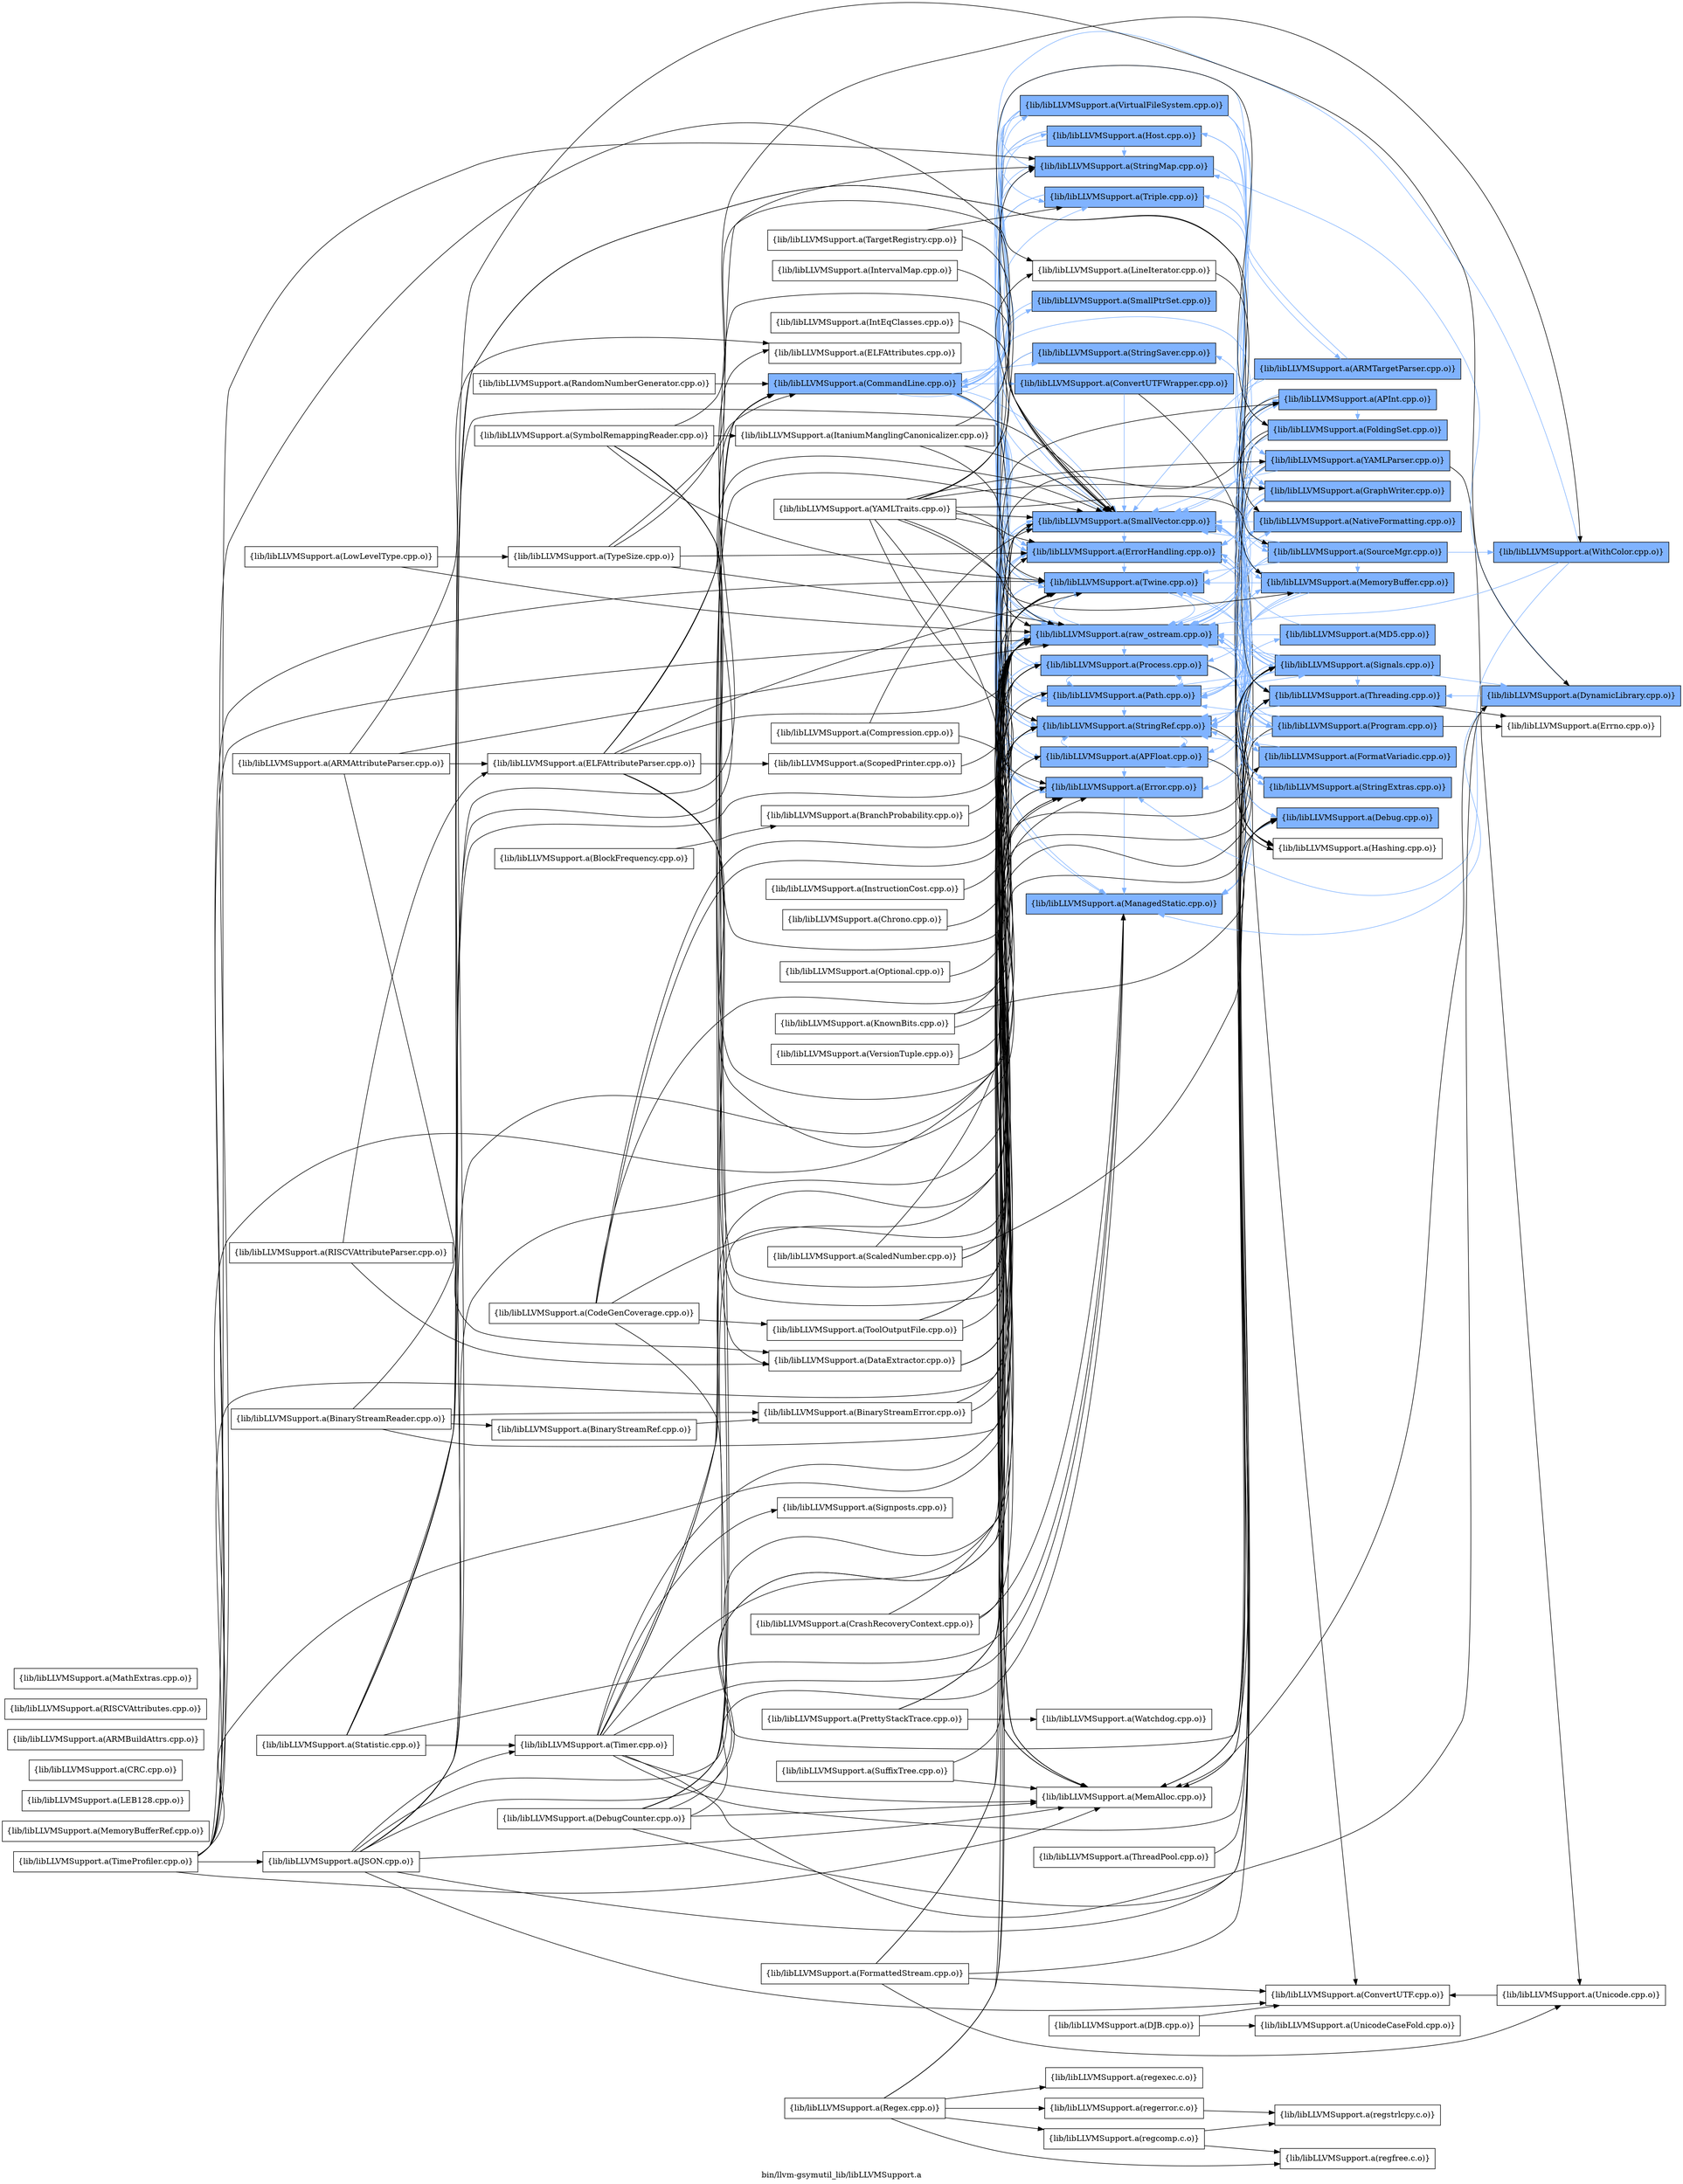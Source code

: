 digraph "bin/llvm-gsymutil_lib/libLLVMSupport.a" {
	label="bin/llvm-gsymutil_lib/libLLVMSupport.a";
	rankdir=LR;
	{ rank=same; Node0x55dd54994358;  }
	{ rank=same; Node0x55dd54995708; Node0x55dd549955c8; Node0x55dd5498d8c8; Node0x55dd54989368; Node0x55dd54994d58; Node0x55dd54995488; Node0x55dd54995bb8; Node0x55dd54996838; Node0x55dd549954d8; Node0x55dd54995078; Node0x55dd549931d8; Node0x55dd5498ab78; Node0x55dd549866b8; Node0x55dd54987c48; Node0x55dd54985e98; Node0x55dd54986a28; Node0x55dd54988648; Node0x55dd54988c38;  }
	{ rank=same; Node0x55dd549969c8; Node0x55dd54994e98; Node0x55dd5498b398; Node0x55dd5498b6b8; Node0x55dd54984408; Node0x55dd54985b28; Node0x55dd5498a218; Node0x55dd54987838; Node0x55dd5498a718; Node0x55dd54994768; Node0x55dd54996108; Node0x55dd54984f98; Node0x55dd54989a98; Node0x55dd54993778; Node0x55dd54984c78; Node0x55dd54992fa8; Node0x55dd54994628;  }
	{ rank=same; Node0x55dd54994358;  }
	{ rank=same; Node0x55dd54995708; Node0x55dd549955c8; Node0x55dd5498d8c8; Node0x55dd54989368; Node0x55dd54994d58; Node0x55dd54995488; Node0x55dd54995bb8; Node0x55dd54996838; Node0x55dd549954d8; Node0x55dd54995078; Node0x55dd549931d8; Node0x55dd5498ab78; Node0x55dd549866b8; Node0x55dd54987c48; Node0x55dd54985e98; Node0x55dd54986a28; Node0x55dd54988648; Node0x55dd54988c38;  }
	{ rank=same; Node0x55dd549969c8; Node0x55dd54994e98; Node0x55dd5498b398; Node0x55dd5498b6b8; Node0x55dd54984408; Node0x55dd54985b28; Node0x55dd5498a218; Node0x55dd54987838; Node0x55dd5498a718; Node0x55dd54994768; Node0x55dd54996108; Node0x55dd54984f98; Node0x55dd54989a98; Node0x55dd54993778; Node0x55dd54984c78; Node0x55dd54992fa8; Node0x55dd54994628;  }

	Node0x55dd54994358 [shape=record,shape=box,group=1,style=filled,fillcolor="0.600000 0.5 1",label="{lib/libLLVMSupport.a(CommandLine.cpp.o)}"];
	Node0x55dd54994358 -> Node0x55dd54995708[color="0.600000 0.5 1"];
	Node0x55dd54994358 -> Node0x55dd549955c8[color="0.600000 0.5 1"];
	Node0x55dd54994358 -> Node0x55dd5498d8c8[color="0.600000 0.5 1"];
	Node0x55dd54994358 -> Node0x55dd54989368[color="0.600000 0.5 1"];
	Node0x55dd54994358 -> Node0x55dd54994d58[color="0.600000 0.5 1"];
	Node0x55dd54994358 -> Node0x55dd54995488;
	Node0x55dd54994358 -> Node0x55dd54995bb8[color="0.600000 0.5 1"];
	Node0x55dd54994358 -> Node0x55dd54996838[color="0.600000 0.5 1"];
	Node0x55dd54994358 -> Node0x55dd549954d8[color="0.600000 0.5 1"];
	Node0x55dd54994358 -> Node0x55dd54995078[color="0.600000 0.5 1"];
	Node0x55dd54994358 -> Node0x55dd549931d8[color="0.600000 0.5 1"];
	Node0x55dd54994358 -> Node0x55dd5498ab78[color="0.600000 0.5 1"];
	Node0x55dd54994358 -> Node0x55dd549866b8[color="0.600000 0.5 1"];
	Node0x55dd54994358 -> Node0x55dd54987c48[color="0.600000 0.5 1"];
	Node0x55dd54994358 -> Node0x55dd54985e98[color="0.600000 0.5 1"];
	Node0x55dd54994358 -> Node0x55dd54986a28[color="0.600000 0.5 1"];
	Node0x55dd54994358 -> Node0x55dd54988648[color="0.600000 0.5 1"];
	Node0x55dd54994358 -> Node0x55dd54988c38[color="0.600000 0.5 1"];
	Node0x55dd5498d8c8 [shape=record,shape=box,group=1,style=filled,fillcolor="0.600000 0.5 1",label="{lib/libLLVMSupport.a(Error.cpp.o)}"];
	Node0x55dd5498d8c8 -> Node0x55dd54989368[color="0.600000 0.5 1"];
	Node0x55dd5498d8c8 -> Node0x55dd54994d58[color="0.600000 0.5 1"];
	Node0x55dd5498d8c8 -> Node0x55dd54996838[color="0.600000 0.5 1"];
	Node0x55dd5498d8c8 -> Node0x55dd549866b8[color="0.600000 0.5 1"];
	Node0x55dd5498d8c8 -> Node0x55dd54985e98[color="0.600000 0.5 1"];
	Node0x55dd54994d58 [shape=record,shape=box,group=1,style=filled,fillcolor="0.600000 0.5 1",label="{lib/libLLVMSupport.a(ManagedStatic.cpp.o)}"];
	Node0x55dd54994d58 -> Node0x55dd54985b28[color="0.600000 0.5 1"];
	Node0x55dd54995488 [shape=record,shape=box,group=0,label="{lib/libLLVMSupport.a(MemAlloc.cpp.o)}"];
	Node0x55dd54994768 [shape=record,shape=box,group=1,style=filled,fillcolor="0.600000 0.5 1",label="{lib/libLLVMSupport.a(MemoryBuffer.cpp.o)}"];
	Node0x55dd54994768 -> Node0x55dd5498d8c8[color="0.600000 0.5 1"];
	Node0x55dd54994768 -> Node0x55dd54996838[color="0.600000 0.5 1"];
	Node0x55dd54994768 -> Node0x55dd549866b8[color="0.600000 0.5 1"];
	Node0x55dd54994768 -> Node0x55dd54988648[color="0.600000 0.5 1"];
	Node0x55dd54994768 -> Node0x55dd54988c38[color="0.600000 0.5 1"];
	Node0x55dd54994768 -> Node0x55dd54984c78[color="0.600000 0.5 1"];
	Node0x55dd54993b88 [shape=record,shape=box,group=0,label="{lib/libLLVMSupport.a(MemoryBufferRef.cpp.o)}"];
	Node0x55dd54991ab8 [shape=record,shape=box,group=0,label="{lib/libLLVMSupport.a(PrettyStackTrace.cpp.o)}"];
	Node0x55dd54991ab8 -> Node0x55dd54996838;
	Node0x55dd54991ab8 -> Node0x55dd54985e98;
	Node0x55dd54991ab8 -> Node0x55dd54984408;
	Node0x55dd54991ab8 -> Node0x55dd5498c928;
	Node0x55dd54995bb8 [shape=record,shape=box,group=1,style=filled,fillcolor="0.600000 0.5 1",label="{lib/libLLVMSupport.a(SmallPtrSet.cpp.o)}"];
	Node0x55dd54995bb8 -> Node0x55dd54989368[color="0.600000 0.5 1"];
	Node0x55dd54996838 [shape=record,shape=box,group=1,style=filled,fillcolor="0.600000 0.5 1",label="{lib/libLLVMSupport.a(SmallVector.cpp.o)}"];
	Node0x55dd54996838 -> Node0x55dd54989368[color="0.600000 0.5 1"];
	Node0x55dd549931d8 [shape=record,shape=box,group=1,style=filled,fillcolor="0.600000 0.5 1",label="{lib/libLLVMSupport.a(StringRef.cpp.o)}"];
	Node0x55dd549931d8 -> Node0x55dd549955c8[color="0.600000 0.5 1"];
	Node0x55dd549931d8 -> Node0x55dd54994e98[color="0.600000 0.5 1"];
	Node0x55dd549931d8 -> Node0x55dd5498d8c8[color="0.600000 0.5 1"];
	Node0x55dd549931d8 -> Node0x55dd5498b398;
	Node0x55dd549931d8 -> Node0x55dd54996838[color="0.600000 0.5 1"];
	Node0x55dd5498ab78 [shape=record,shape=box,group=1,style=filled,fillcolor="0.600000 0.5 1",label="{lib/libLLVMSupport.a(Triple.cpp.o)}"];
	Node0x55dd5498ab78 -> Node0x55dd54996838[color="0.600000 0.5 1"];
	Node0x55dd5498ab78 -> Node0x55dd549931d8[color="0.600000 0.5 1"];
	Node0x55dd5498ab78 -> Node0x55dd54987838[color="0.600000 0.5 1"];
	Node0x55dd5498ab78 -> Node0x55dd549866b8[color="0.600000 0.5 1"];
	Node0x55dd549866b8 [shape=record,shape=box,group=1,style=filled,fillcolor="0.600000 0.5 1",label="{lib/libLLVMSupport.a(Twine.cpp.o)}"];
	Node0x55dd549866b8 -> Node0x55dd54996838[color="0.600000 0.5 1"];
	Node0x55dd549866b8 -> Node0x55dd54985e98[color="0.600000 0.5 1"];
	Node0x55dd54984ae8 [shape=record,shape=box,group=1,style=filled,fillcolor="0.600000 0.5 1",label="{lib/libLLVMSupport.a(WithColor.cpp.o)}"];
	Node0x55dd54984ae8 -> Node0x55dd54994358[color="0.600000 0.5 1"];
	Node0x55dd54984ae8 -> Node0x55dd5498d8c8[color="0.600000 0.5 1"];
	Node0x55dd54984ae8 -> Node0x55dd54985e98[color="0.600000 0.5 1"];
	Node0x55dd54985e98 [shape=record,shape=box,group=1,style=filled,fillcolor="0.600000 0.5 1",label="{lib/libLLVMSupport.a(raw_ostream.cpp.o)}"];
	Node0x55dd54985e98 -> Node0x55dd5498d8c8[color="0.600000 0.5 1"];
	Node0x55dd54985e98 -> Node0x55dd54989368[color="0.600000 0.5 1"];
	Node0x55dd54985e98 -> Node0x55dd54989a98[color="0.600000 0.5 1"];
	Node0x55dd54985e98 -> Node0x55dd54993778[color="0.600000 0.5 1"];
	Node0x55dd54985e98 -> Node0x55dd54996838[color="0.600000 0.5 1"];
	Node0x55dd54985e98 -> Node0x55dd549866b8[color="0.600000 0.5 1"];
	Node0x55dd54985e98 -> Node0x55dd54988648[color="0.600000 0.5 1"];
	Node0x55dd54985e98 -> Node0x55dd54988c38[color="0.600000 0.5 1"];
	Node0x55dd54985e98 -> Node0x55dd54984c78[color="0.600000 0.5 1"];
	Node0x55dd54988648 [shape=record,shape=box,group=1,style=filled,fillcolor="0.600000 0.5 1",label="{lib/libLLVMSupport.a(Path.cpp.o)}"];
	Node0x55dd54988648 -> Node0x55dd5498d8c8[color="0.600000 0.5 1"];
	Node0x55dd54988648 -> Node0x55dd54992fa8[color="0.600000 0.5 1"];
	Node0x55dd54988648 -> Node0x55dd54996838[color="0.600000 0.5 1"];
	Node0x55dd54988648 -> Node0x55dd549931d8[color="0.600000 0.5 1"];
	Node0x55dd54988648 -> Node0x55dd549866b8[color="0.600000 0.5 1"];
	Node0x55dd54988648 -> Node0x55dd54988c38[color="0.600000 0.5 1"];
	Node0x55dd54988648 -> Node0x55dd54984408[color="0.600000 0.5 1"];
	Node0x55dd54984408 [shape=record,shape=box,group=1,style=filled,fillcolor="0.600000 0.5 1",label="{lib/libLLVMSupport.a(Signals.cpp.o)}"];
	Node0x55dd54984408 -> Node0x55dd54994358[color="0.600000 0.5 1"];
	Node0x55dd54984408 -> Node0x55dd54989368[color="0.600000 0.5 1"];
	Node0x55dd54984408 -> Node0x55dd54989a98[color="0.600000 0.5 1"];
	Node0x55dd54984408 -> Node0x55dd54994d58[color="0.600000 0.5 1"];
	Node0x55dd54984408 -> Node0x55dd54995488;
	Node0x55dd54984408 -> Node0x55dd54994768[color="0.600000 0.5 1"];
	Node0x55dd54984408 -> Node0x55dd54993778[color="0.600000 0.5 1"];
	Node0x55dd54984408 -> Node0x55dd54996838[color="0.600000 0.5 1"];
	Node0x55dd54984408 -> Node0x55dd549931d8[color="0.600000 0.5 1"];
	Node0x55dd54984408 -> Node0x55dd549866b8[color="0.600000 0.5 1"];
	Node0x55dd54984408 -> Node0x55dd54985e98[color="0.600000 0.5 1"];
	Node0x55dd54984408 -> Node0x55dd54985718[color="0.600000 0.5 1"];
	Node0x55dd54984408 -> Node0x55dd54988648[color="0.600000 0.5 1"];
	Node0x55dd54984408 -> Node0x55dd54984c78[color="0.600000 0.5 1"];
	Node0x55dd54984408 -> Node0x55dd54985b28[color="0.600000 0.5 1"];
	Node0x55dd54993e08 [shape=record,shape=box,group=0,label="{lib/libLLVMSupport.a(BranchProbability.cpp.o)}"];
	Node0x55dd54993e08 -> Node0x55dd54985e98;
	Node0x55dd549955c8 [shape=record,shape=box,group=1,style=filled,fillcolor="0.600000 0.5 1",label="{lib/libLLVMSupport.a(APFloat.cpp.o)}"];
	Node0x55dd549955c8 -> Node0x55dd54994e98[color="0.600000 0.5 1"];
	Node0x55dd549955c8 -> Node0x55dd5498d8c8[color="0.600000 0.5 1"];
	Node0x55dd549955c8 -> Node0x55dd5498b398;
	Node0x55dd549955c8 -> Node0x55dd54996838[color="0.600000 0.5 1"];
	Node0x55dd549955c8 -> Node0x55dd549931d8[color="0.600000 0.5 1"];
	Node0x55dd549955c8 -> Node0x55dd54985e98[color="0.600000 0.5 1"];
	Node0x55dd54994e98 [shape=record,shape=box,group=1,style=filled,fillcolor="0.600000 0.5 1",label="{lib/libLLVMSupport.a(APInt.cpp.o)}"];
	Node0x55dd54994e98 -> Node0x55dd549955c8[color="0.600000 0.5 1"];
	Node0x55dd54994e98 -> Node0x55dd5498a218[color="0.600000 0.5 1"];
	Node0x55dd54994e98 -> Node0x55dd5498b398;
	Node0x55dd54994e98 -> Node0x55dd54996838[color="0.600000 0.5 1"];
	Node0x55dd54994e98 -> Node0x55dd54985e98[color="0.600000 0.5 1"];
	Node0x55dd54989368 [shape=record,shape=box,group=1,style=filled,fillcolor="0.600000 0.5 1",label="{lib/libLLVMSupport.a(ErrorHandling.cpp.o)}"];
	Node0x55dd54989368 -> Node0x55dd5498b6b8[color="0.600000 0.5 1"];
	Node0x55dd54989368 -> Node0x55dd549866b8[color="0.600000 0.5 1"];
	Node0x55dd54989368 -> Node0x55dd54985e98[color="0.600000 0.5 1"];
	Node0x55dd54989368 -> Node0x55dd54984408[color="0.600000 0.5 1"];
	Node0x55dd549954d8 [shape=record,shape=box,group=1,style=filled,fillcolor="0.600000 0.5 1",label="{lib/libLLVMSupport.a(StringMap.cpp.o)}"];
	Node0x55dd549954d8 -> Node0x55dd54989368[color="0.600000 0.5 1"];
	Node0x55dd549954d8 -> Node0x55dd5498a218[color="0.600000 0.5 1"];
	Node0x55dd54986d48 [shape=record,shape=box,group=0,label="{lib/libLLVMSupport.a(TypeSize.cpp.o)}"];
	Node0x55dd54986d48 -> Node0x55dd54994358;
	Node0x55dd54986d48 -> Node0x55dd54989368;
	Node0x55dd54986d48 -> Node0x55dd54984ae8;
	Node0x55dd54986d48 -> Node0x55dd54985e98;
	Node0x55dd5498ac68 [shape=record,shape=box,group=0,label="{lib/libLLVMSupport.a(KnownBits.cpp.o)}"];
	Node0x55dd5498ac68 -> Node0x55dd54994e98;
	Node0x55dd5498ac68 -> Node0x55dd5498b6b8;
	Node0x55dd5498ac68 -> Node0x55dd54985e98;
	Node0x55dd54994628 [shape=record,shape=box,group=1,style=filled,fillcolor="0.600000 0.5 1",label="{lib/libLLVMSupport.a(StringExtras.cpp.o)}"];
	Node0x55dd54994628 -> Node0x55dd54996838[color="0.600000 0.5 1"];
	Node0x55dd54994628 -> Node0x55dd549931d8[color="0.600000 0.5 1"];
	Node0x55dd54994628 -> Node0x55dd54985e98[color="0.600000 0.5 1"];
	Node0x55dd5498b6b8 [shape=record,shape=box,group=1,style=filled,fillcolor="0.600000 0.5 1",label="{lib/libLLVMSupport.a(Debug.cpp.o)}"];
	Node0x55dd5498b6b8 -> Node0x55dd54994d58[color="0.600000 0.5 1"];
	Node0x55dd5498b6b8 -> Node0x55dd54985e98[color="0.600000 0.5 1"];
	Node0x55dd54995c58 [shape=record,shape=box,group=0,label="{lib/libLLVMSupport.a(LowLevelType.cpp.o)}"];
	Node0x55dd54995c58 -> Node0x55dd54986d48;
	Node0x55dd54995c58 -> Node0x55dd54985e98;
	Node0x55dd54993bd8 [shape=record,shape=box,group=0,label="{lib/libLLVMSupport.a(CodeGenCoverage.cpp.o)}"];
	Node0x55dd54993bd8 -> Node0x55dd54989368;
	Node0x55dd54993bd8 -> Node0x55dd54988558;
	Node0x55dd54993bd8 -> Node0x55dd549866b8;
	Node0x55dd54993bd8 -> Node0x55dd54985e98;
	Node0x55dd54993bd8 -> Node0x55dd54988c38;
	Node0x55dd54993bd8 -> Node0x55dd54985b28;
	Node0x55dd5498a718 [shape=record,shape=box,group=1,style=filled,fillcolor="0.600000 0.5 1",label="{lib/libLLVMSupport.a(GraphWriter.cpp.o)}"];
	Node0x55dd5498a718 -> Node0x55dd54994358[color="0.600000 0.5 1"];
	Node0x55dd5498a718 -> Node0x55dd549931d8[color="0.600000 0.5 1"];
	Node0x55dd5498a718 -> Node0x55dd549866b8[color="0.600000 0.5 1"];
	Node0x55dd5498a718 -> Node0x55dd54985e98[color="0.600000 0.5 1"];
	Node0x55dd5498a718 -> Node0x55dd54988648[color="0.600000 0.5 1"];
	Node0x55dd5498a718 -> Node0x55dd54984c78[color="0.600000 0.5 1"];
	Node0x55dd54985718 [shape=record,shape=box,group=1,style=filled,fillcolor="0.600000 0.5 1",label="{lib/libLLVMSupport.a(DynamicLibrary.cpp.o)}"];
	Node0x55dd54985718 -> Node0x55dd54994d58[color="0.600000 0.5 1"];
	Node0x55dd54985718 -> Node0x55dd54995488;
	Node0x55dd54985718 -> Node0x55dd549954d8[color="0.600000 0.5 1"];
	Node0x55dd54985718 -> Node0x55dd54985b28[color="0.600000 0.5 1"];
	Node0x55dd5498b398 [shape=record,shape=box,group=0,label="{lib/libLLVMSupport.a(Hashing.cpp.o)}"];
	Node0x55dd54992fa8 [shape=record,shape=box,group=1,style=filled,fillcolor="0.600000 0.5 1",label="{lib/libLLVMSupport.a(MD5.cpp.o)}"];
	Node0x55dd54992fa8 -> Node0x55dd54996838[color="0.600000 0.5 1"];
	Node0x55dd54992fa8 -> Node0x55dd54985e98[color="0.600000 0.5 1"];
	Node0x55dd54985f38 [shape=record,shape=box,group=0,label="{lib/libLLVMSupport.a(TargetRegistry.cpp.o)}"];
	Node0x55dd54985f38 -> Node0x55dd5498ab78;
	Node0x55dd54985f38 -> Node0x55dd54985e98;
	Node0x55dd54997008 [shape=record,shape=box,group=0,label="{lib/libLLVMSupport.a(DataExtractor.cpp.o)}"];
	Node0x55dd54997008 -> Node0x55dd5498d8c8;
	Node0x55dd54997008 -> Node0x55dd549931d8;
	Node0x55dd54997008 -> Node0x55dd54985e98;
	Node0x55dd5498c338 [shape=record,shape=box,group=0,label="{lib/libLLVMSupport.a(DJB.cpp.o)}"];
	Node0x55dd5498c338 -> Node0x55dd549969c8;
	Node0x55dd5498c338 -> Node0x55dd54988d28;
	Node0x55dd54989a98 [shape=record,shape=box,group=1,style=filled,fillcolor="0.600000 0.5 1",label="{lib/libLLVMSupport.a(FormatVariadic.cpp.o)}"];
	Node0x55dd54989a98 -> Node0x55dd54996838[color="0.600000 0.5 1"];
	Node0x55dd54989a98 -> Node0x55dd549931d8[color="0.600000 0.5 1"];
	Node0x55dd54997878 [shape=record,shape=box,group=0,label="{lib/libLLVMSupport.a(ScopedPrinter.cpp.o)}"];
	Node0x55dd54997878 -> Node0x55dd54985e98;
	Node0x55dd54993778 [shape=record,shape=box,group=1,style=filled,fillcolor="0.600000 0.5 1",label="{lib/libLLVMSupport.a(NativeFormatting.cpp.o)}"];
	Node0x55dd54993778 -> Node0x55dd54996838[color="0.600000 0.5 1"];
	Node0x55dd54993778 -> Node0x55dd54985e98[color="0.600000 0.5 1"];
	Node0x55dd54992c38 [shape=record,shape=box,group=0,label="{lib/libLLVMSupport.a(Optional.cpp.o)}"];
	Node0x55dd54992c38 -> Node0x55dd54985e98;
	Node0x55dd54993e58 [shape=record,shape=box,group=0,label="{lib/libLLVMSupport.a(ThreadPool.cpp.o)}"];
	Node0x55dd54993e58 -> Node0x55dd54985b28;
	Node0x55dd54987f68 [shape=record,shape=box,group=0,label="{lib/libLLVMSupport.a(BinaryStreamError.cpp.o)}"];
	Node0x55dd54987f68 -> Node0x55dd5498d8c8;
	Node0x55dd54987f68 -> Node0x55dd54985e98;
	Node0x55dd54988c88 [shape=record,shape=box,group=0,label="{lib/libLLVMSupport.a(BinaryStreamReader.cpp.o)}"];
	Node0x55dd54988c88 -> Node0x55dd54987f68;
	Node0x55dd54988c88 -> Node0x55dd54993728;
	Node0x55dd54988c88 -> Node0x55dd5498d8c8;
	Node0x55dd54988c88 -> Node0x55dd54996838;
	Node0x55dd54995528 [shape=record,shape=box,group=0,label="{lib/libLLVMSupport.a(Compression.cpp.o)}"];
	Node0x55dd54995528 -> Node0x55dd5498d8c8;
	Node0x55dd54995528 -> Node0x55dd54996838;
	Node0x55dd54996108 [shape=record,shape=box,group=1,style=filled,fillcolor="0.600000 0.5 1",label="{lib/libLLVMSupport.a(SourceMgr.cpp.o)}"];
	Node0x55dd54996108 -> Node0x55dd54994768[color="0.600000 0.5 1"];
	Node0x55dd54996108 -> Node0x55dd54996838[color="0.600000 0.5 1"];
	Node0x55dd54996108 -> Node0x55dd549931d8[color="0.600000 0.5 1"];
	Node0x55dd54996108 -> Node0x55dd549866b8[color="0.600000 0.5 1"];
	Node0x55dd54996108 -> Node0x55dd54984ae8[color="0.600000 0.5 1"];
	Node0x55dd54996108 -> Node0x55dd54985e98[color="0.600000 0.5 1"];
	Node0x55dd54996108 -> Node0x55dd54988648[color="0.600000 0.5 1"];
	Node0x55dd54996928 [shape=record,shape=box,group=0,label="{lib/libLLVMSupport.a(LEB128.cpp.o)}"];
	Node0x55dd54995028 [shape=record,shape=box,group=0,label="{lib/libLLVMSupport.a(CRC.cpp.o)}"];
	Node0x55dd54986a28 [shape=record,shape=box,group=1,style=filled,fillcolor="0.600000 0.5 1",label="{lib/libLLVMSupport.a(Host.cpp.o)}"];
	Node0x55dd54986a28 -> Node0x55dd54995488;
	Node0x55dd54986a28 -> Node0x55dd54994768[color="0.600000 0.5 1"];
	Node0x55dd54986a28 -> Node0x55dd549954d8[color="0.600000 0.5 1"];
	Node0x55dd54986a28 -> Node0x55dd549931d8[color="0.600000 0.5 1"];
	Node0x55dd54986a28 -> Node0x55dd5498ab78[color="0.600000 0.5 1"];
	Node0x55dd54986a28 -> Node0x55dd54985e98[color="0.600000 0.5 1"];
	Node0x55dd54995078 [shape=record,shape=box,group=1,style=filled,fillcolor="0.600000 0.5 1",label="{lib/libLLVMSupport.a(StringSaver.cpp.o)}"];
	Node0x55dd54995078 -> Node0x55dd54995488;
	Node0x55dd54995078 -> Node0x55dd54996838[color="0.600000 0.5 1"];
	Node0x55dd54995078 -> Node0x55dd549931d8[color="0.600000 0.5 1"];
	Node0x55dd54993318 [shape=record,shape=box,group=0,label="{lib/libLLVMSupport.a(ARMBuildAttrs.cpp.o)}"];
	Node0x55dd54993f98 [shape=record,shape=box,group=0,label="{lib/libLLVMSupport.a(ARMAttributeParser.cpp.o)}"];
	Node0x55dd54993f98 -> Node0x55dd54997008;
	Node0x55dd54993f98 -> Node0x55dd5498d378;
	Node0x55dd54993f98 -> Node0x55dd5498cba8;
	Node0x55dd54993f98 -> Node0x55dd54985e98;
	Node0x55dd5498d378 [shape=record,shape=box,group=0,label="{lib/libLLVMSupport.a(ELFAttributeParser.cpp.o)}"];
	Node0x55dd5498d378 -> Node0x55dd54997008;
	Node0x55dd5498d378 -> Node0x55dd5498cba8;
	Node0x55dd5498d378 -> Node0x55dd5498d8c8;
	Node0x55dd5498d378 -> Node0x55dd54997878;
	Node0x55dd5498d378 -> Node0x55dd54996838;
	Node0x55dd5498d378 -> Node0x55dd549931d8;
	Node0x55dd5498d378 -> Node0x55dd549866b8;
	Node0x55dd5498d378 -> Node0x55dd54985e98;
	Node0x55dd54992148 [shape=record,shape=box,group=0,label="{lib/libLLVMSupport.a(RISCVAttributes.cpp.o)}"];
	Node0x55dd54996bf8 [shape=record,shape=box,group=0,label="{lib/libLLVMSupport.a(RISCVAttributeParser.cpp.o)}"];
	Node0x55dd54996bf8 -> Node0x55dd54997008;
	Node0x55dd54996bf8 -> Node0x55dd5498d378;
	Node0x55dd5498a218 [shape=record,shape=box,group=1,style=filled,fillcolor="0.600000 0.5 1",label="{lib/libLLVMSupport.a(FoldingSet.cpp.o)}"];
	Node0x55dd5498a218 -> Node0x55dd54989368[color="0.600000 0.5 1"];
	Node0x55dd5498a218 -> Node0x55dd5498b398;
	Node0x55dd5498a218 -> Node0x55dd54995488;
	Node0x55dd5498a218 -> Node0x55dd54996838[color="0.600000 0.5 1"];
	Node0x55dd5498cba8 [shape=record,shape=box,group=0,label="{lib/libLLVMSupport.a(ELFAttributes.cpp.o)}"];
	Node0x55dd54993728 [shape=record,shape=box,group=0,label="{lib/libLLVMSupport.a(BinaryStreamRef.cpp.o)}"];
	Node0x55dd54993728 -> Node0x55dd54987f68;
	Node0x55dd54988558 [shape=record,shape=box,group=0,label="{lib/libLLVMSupport.a(ToolOutputFile.cpp.o)}"];
	Node0x55dd54988558 -> Node0x55dd54985e98;
	Node0x55dd54988558 -> Node0x55dd54988648;
	Node0x55dd54988558 -> Node0x55dd54984408;
	Node0x55dd54988c38 [shape=record,shape=box,group=1,style=filled,fillcolor="0.600000 0.5 1",label="{lib/libLLVMSupport.a(Process.cpp.o)}"];
	Node0x55dd54988c38 -> Node0x55dd5498d8c8[color="0.600000 0.5 1"];
	Node0x55dd54988c38 -> Node0x55dd5498b398;
	Node0x55dd54988c38 -> Node0x55dd54994d58[color="0.600000 0.5 1"];
	Node0x55dd54988c38 -> Node0x55dd54996838[color="0.600000 0.5 1"];
	Node0x55dd54988c38 -> Node0x55dd54994628[color="0.600000 0.5 1"];
	Node0x55dd54988c38 -> Node0x55dd54988648[color="0.600000 0.5 1"];
	Node0x55dd54985b28 [shape=record,shape=box,group=1,style=filled,fillcolor="0.600000 0.5 1",label="{lib/libLLVMSupport.a(Threading.cpp.o)}"];
	Node0x55dd54985b28 -> Node0x55dd54989368[color="0.600000 0.5 1"];
	Node0x55dd54985b28 -> Node0x55dd54995488;
	Node0x55dd54985b28 -> Node0x55dd54996838[color="0.600000 0.5 1"];
	Node0x55dd54985b28 -> Node0x55dd549931d8[color="0.600000 0.5 1"];
	Node0x55dd54985b28 -> Node0x55dd549866b8[color="0.600000 0.5 1"];
	Node0x55dd54985b28 -> Node0x55dd54986a28[color="0.600000 0.5 1"];
	Node0x55dd54985b28 -> Node0x55dd54984048;
	Node0x55dd54995708 [shape=record,shape=box,group=1,style=filled,fillcolor="0.600000 0.5 1",label="{lib/libLLVMSupport.a(ConvertUTFWrapper.cpp.o)}"];
	Node0x55dd54995708 -> Node0x55dd549969c8;
	Node0x55dd54995708 -> Node0x55dd54996838[color="0.600000 0.5 1"];
	Node0x55dd54987c48 [shape=record,shape=box,group=1,style=filled,fillcolor="0.600000 0.5 1",label="{lib/libLLVMSupport.a(VirtualFileSystem.cpp.o)}"];
	Node0x55dd54987c48 -> Node0x55dd54994358[color="0.600000 0.5 1"];
	Node0x55dd54987c48 -> Node0x55dd5498d8c8[color="0.600000 0.5 1"];
	Node0x55dd54987c48 -> Node0x55dd5498a718[color="0.600000 0.5 1"];
	Node0x55dd54987c48 -> Node0x55dd54995488;
	Node0x55dd54987c48 -> Node0x55dd54994768[color="0.600000 0.5 1"];
	Node0x55dd54987c48 -> Node0x55dd54996838[color="0.600000 0.5 1"];
	Node0x55dd54987c48 -> Node0x55dd54996108[color="0.600000 0.5 1"];
	Node0x55dd54987c48 -> Node0x55dd549954d8[color="0.600000 0.5 1"];
	Node0x55dd54987c48 -> Node0x55dd549931d8[color="0.600000 0.5 1"];
	Node0x55dd54987c48 -> Node0x55dd549866b8[color="0.600000 0.5 1"];
	Node0x55dd54987c48 -> Node0x55dd54984f98[color="0.600000 0.5 1"];
	Node0x55dd54987c48 -> Node0x55dd54985e98[color="0.600000 0.5 1"];
	Node0x55dd54987c48 -> Node0x55dd54988648[color="0.600000 0.5 1"];
	Node0x55dd549969c8 [shape=record,shape=box,group=0,label="{lib/libLLVMSupport.a(ConvertUTF.cpp.o)}"];
	Node0x55dd54988d28 [shape=record,shape=box,group=0,label="{lib/libLLVMSupport.a(UnicodeCaseFold.cpp.o)}"];
	Node0x55dd54984c78 [shape=record,shape=box,group=1,style=filled,fillcolor="0.600000 0.5 1",label="{lib/libLLVMSupport.a(Program.cpp.o)}"];
	Node0x55dd54984c78 -> Node0x55dd54995488;
	Node0x55dd54984c78 -> Node0x55dd54996838[color="0.600000 0.5 1"];
	Node0x55dd54984c78 -> Node0x55dd54994628[color="0.600000 0.5 1"];
	Node0x55dd54984c78 -> Node0x55dd54995078[color="0.600000 0.5 1"];
	Node0x55dd54984c78 -> Node0x55dd549931d8[color="0.600000 0.5 1"];
	Node0x55dd54984c78 -> Node0x55dd54985e98[color="0.600000 0.5 1"];
	Node0x55dd54984c78 -> Node0x55dd54988648[color="0.600000 0.5 1"];
	Node0x55dd54984c78 -> Node0x55dd54984048;
	Node0x55dd5498c928 [shape=record,shape=box,group=0,label="{lib/libLLVMSupport.a(Watchdog.cpp.o)}"];
	Node0x55dd54987838 [shape=record,shape=box,group=1,style=filled,fillcolor="0.600000 0.5 1",label="{lib/libLLVMSupport.a(ARMTargetParser.cpp.o)}"];
	Node0x55dd54987838 -> Node0x55dd5498a718[color="0.600000 0.5 1"];
	Node0x55dd54987838 -> Node0x55dd54996838[color="0.600000 0.5 1"];
	Node0x55dd54987838 -> Node0x55dd549931d8[color="0.600000 0.5 1"];
	Node0x55dd54987838 -> Node0x55dd5498ab78[color="0.600000 0.5 1"];
	Node0x55dd54984f98 [shape=record,shape=box,group=1,style=filled,fillcolor="0.600000 0.5 1",label="{lib/libLLVMSupport.a(YAMLParser.cpp.o)}"];
	Node0x55dd54984f98 -> Node0x55dd54989368[color="0.600000 0.5 1"];
	Node0x55dd54984f98 -> Node0x55dd54995488;
	Node0x55dd54984f98 -> Node0x55dd54994768[color="0.600000 0.5 1"];
	Node0x55dd54984f98 -> Node0x55dd54996838[color="0.600000 0.5 1"];
	Node0x55dd54984f98 -> Node0x55dd54996108[color="0.600000 0.5 1"];
	Node0x55dd54984f98 -> Node0x55dd549931d8[color="0.600000 0.5 1"];
	Node0x55dd54984f98 -> Node0x55dd54984818;
	Node0x55dd54984f98 -> Node0x55dd54985e98[color="0.600000 0.5 1"];
	Node0x55dd54984818 [shape=record,shape=box,group=0,label="{lib/libLLVMSupport.a(Unicode.cpp.o)}"];
	Node0x55dd54984818 -> Node0x55dd549969c8;
	Node0x55dd54987fb8 [shape=record,shape=box,group=0,label="{lib/libLLVMSupport.a(CrashRecoveryContext.cpp.o)}"];
	Node0x55dd54987fb8 -> Node0x55dd54994d58;
	Node0x55dd54987fb8 -> Node0x55dd54988c38;
	Node0x55dd54987fb8 -> Node0x55dd54984408;
	Node0x55dd54984048 [shape=record,shape=box,group=0,label="{lib/libLLVMSupport.a(Errno.cpp.o)}"];
	Node0x55dd5498e4a8 [shape=record,shape=box,group=0,label="{lib/libLLVMSupport.a(BlockFrequency.cpp.o)}"];
	Node0x55dd5498e4a8 -> Node0x55dd54993e08;
	Node0x55dd54995618 [shape=record,shape=box,group=0,label="{lib/libLLVMSupport.a(IntervalMap.cpp.o)}"];
	Node0x55dd54995618 -> Node0x55dd54996838;
	Node0x55dd54986118 [shape=record,shape=box,group=0,label="{lib/libLLVMSupport.a(Timer.cpp.o)}"];
	Node0x55dd54986118 -> Node0x55dd54994358;
	Node0x55dd54986118 -> Node0x55dd54994d58;
	Node0x55dd54986118 -> Node0x55dd54995488;
	Node0x55dd54986118 -> Node0x55dd549954d8;
	Node0x55dd54986118 -> Node0x55dd54985e98;
	Node0x55dd54986118 -> Node0x55dd54985718;
	Node0x55dd54986118 -> Node0x55dd54988c38;
	Node0x55dd54986118 -> Node0x55dd54984408;
	Node0x55dd54986118 -> Node0x55dd54985b28;
	Node0x55dd54986118 -> Node0x55dd5498ba78;
	Node0x55dd5498ba78 [shape=record,shape=box,group=0,label="{lib/libLLVMSupport.a(Signposts.cpp.o)}"];
	Node0x55dd5498cd38 [shape=record,shape=box,group=0,label="{lib/libLLVMSupport.a(IntEqClasses.cpp.o)}"];
	Node0x55dd5498cd38 -> Node0x55dd54996838;
	Node0x55dd54990ed8 [shape=record,shape=box,group=0,label="{lib/libLLVMSupport.a(MathExtras.cpp.o)}"];
	Node0x55dd5498d0a8 [shape=record,shape=box,group=0,label="{lib/libLLVMSupport.a(FormattedStream.cpp.o)}"];
	Node0x55dd5498d0a8 -> Node0x55dd549969c8;
	Node0x55dd5498d0a8 -> Node0x55dd5498b6b8;
	Node0x55dd5498d0a8 -> Node0x55dd54996838;
	Node0x55dd5498d0a8 -> Node0x55dd54984818;
	Node0x55dd5498d0a8 -> Node0x55dd54985e98;
	Node0x55dd54986398 [shape=record,shape=box,group=0,label="{lib/libLLVMSupport.a(ScaledNumber.cpp.o)}"];
	Node0x55dd54986398 -> Node0x55dd549955c8;
	Node0x55dd54986398 -> Node0x55dd54994e98;
	Node0x55dd54986398 -> Node0x55dd5498b6b8;
	Node0x55dd54986398 -> Node0x55dd54985e98;
	Node0x55dd54994038 [shape=record,shape=box,group=0,label="{lib/libLLVMSupport.a(YAMLTraits.cpp.o)}"];
	Node0x55dd54994038 -> Node0x55dd54989368;
	Node0x55dd54994038 -> Node0x55dd5498a718;
	Node0x55dd54994038 -> Node0x55dd54995488;
	Node0x55dd54994038 -> Node0x55dd54994768;
	Node0x55dd54994038 -> Node0x55dd54996838;
	Node0x55dd54994038 -> Node0x55dd54996108;
	Node0x55dd54994038 -> Node0x55dd549954d8;
	Node0x55dd54994038 -> Node0x55dd549931d8;
	Node0x55dd54994038 -> Node0x55dd549866b8;
	Node0x55dd54994038 -> Node0x55dd54984f98;
	Node0x55dd54994038 -> Node0x55dd54985e98;
	Node0x55dd54994038 -> Node0x55dd549943f8;
	Node0x55dd549943f8 [shape=record,shape=box,group=0,label="{lib/libLLVMSupport.a(LineIterator.cpp.o)}"];
	Node0x55dd549943f8 -> Node0x55dd54994768;
	Node0x55dd549950c8 [shape=record,shape=box,group=0,label="{lib/libLLVMSupport.a(VersionTuple.cpp.o)}"];
	Node0x55dd549950c8 -> Node0x55dd54985e98;
	Node0x55dd5498ea98 [shape=record,shape=box,group=0,label="{lib/libLLVMSupport.a(DebugCounter.cpp.o)}"];
	Node0x55dd5498ea98 -> Node0x55dd54994358;
	Node0x55dd5498ea98 -> Node0x55dd5498b6b8;
	Node0x55dd5498ea98 -> Node0x55dd54994d58;
	Node0x55dd5498ea98 -> Node0x55dd54995488;
	Node0x55dd5498ea98 -> Node0x55dd54996838;
	Node0x55dd5498ea98 -> Node0x55dd549931d8;
	Node0x55dd5498ea98 -> Node0x55dd54985e98;
	Node0x55dd5498a358 [shape=record,shape=box,group=0,label="{lib/libLLVMSupport.a(SuffixTree.cpp.o)}"];
	Node0x55dd5498a358 -> Node0x55dd54995488;
	Node0x55dd5498a358 -> Node0x55dd54996838;
	Node0x55dd5498c568 [shape=record,shape=box,group=0,label="{lib/libLLVMSupport.a(JSON.cpp.o)}"];
	Node0x55dd5498c568 -> Node0x55dd549969c8;
	Node0x55dd5498c568 -> Node0x55dd5498d8c8;
	Node0x55dd5498c568 -> Node0x55dd54989a98;
	Node0x55dd5498c568 -> Node0x55dd54995488;
	Node0x55dd5498c568 -> Node0x55dd54993778;
	Node0x55dd5498c568 -> Node0x55dd54996838;
	Node0x55dd5498c568 -> Node0x55dd549931d8;
	Node0x55dd5498c568 -> Node0x55dd549866b8;
	Node0x55dd5498c568 -> Node0x55dd54985e98;
	Node0x55dd5498c568 -> Node0x55dd54986118;
	Node0x55dd549853f8 [shape=record,shape=box,group=0,label="{lib/libLLVMSupport.a(Regex.cpp.o)}"];
	Node0x55dd549853f8 -> Node0x55dd54996838;
	Node0x55dd549853f8 -> Node0x55dd549931d8;
	Node0x55dd549853f8 -> Node0x55dd549866b8;
	Node0x55dd549853f8 -> Node0x55dd54986438;
	Node0x55dd549853f8 -> Node0x55dd54985088;
	Node0x55dd549853f8 -> Node0x55dd54985218;
	Node0x55dd549853f8 -> Node0x55dd54988058;
	Node0x55dd54986438 [shape=record,shape=box,group=0,label="{lib/libLLVMSupport.a(regcomp.c.o)}"];
	Node0x55dd54986438 -> Node0x55dd54984548;
	Node0x55dd54986438 -> Node0x55dd54985088;
	Node0x55dd54985088 [shape=record,shape=box,group=0,label="{lib/libLLVMSupport.a(regfree.c.o)}"];
	Node0x55dd54985218 [shape=record,shape=box,group=0,label="{lib/libLLVMSupport.a(regerror.c.o)}"];
	Node0x55dd54985218 -> Node0x55dd54984548;
	Node0x55dd54988058 [shape=record,shape=box,group=0,label="{lib/libLLVMSupport.a(regexec.c.o)}"];
	Node0x55dd54984548 [shape=record,shape=box,group=0,label="{lib/libLLVMSupport.a(regstrlcpy.c.o)}"];
	Node0x55dd54984a98 [shape=record,shape=box,group=0,label="{lib/libLLVMSupport.a(TimeProfiler.cpp.o)}"];
	Node0x55dd54984a98 -> Node0x55dd5498d8c8;
	Node0x55dd54984a98 -> Node0x55dd54995488;
	Node0x55dd54984a98 -> Node0x55dd54996838;
	Node0x55dd54984a98 -> Node0x55dd549954d8;
	Node0x55dd54984a98 -> Node0x55dd549866b8;
	Node0x55dd54984a98 -> Node0x55dd54985e98;
	Node0x55dd54984a98 -> Node0x55dd54988648;
	Node0x55dd54984a98 -> Node0x55dd54988c38;
	Node0x55dd54984a98 -> Node0x55dd5498c568;
	Node0x55dd54985d08 [shape=record,shape=box,group=0,label="{lib/libLLVMSupport.a(ItaniumManglingCanonicalizer.cpp.o)}"];
	Node0x55dd54985d08 -> Node0x55dd5498a218;
	Node0x55dd54985d08 -> Node0x55dd54995488;
	Node0x55dd54985d08 -> Node0x55dd54996838;
	Node0x55dd54985a38 [shape=record,shape=box,group=0,label="{lib/libLLVMSupport.a(SymbolRemappingReader.cpp.o)}"];
	Node0x55dd54985a38 -> Node0x55dd5498d8c8;
	Node0x55dd54985a38 -> Node0x55dd549931d8;
	Node0x55dd54985a38 -> Node0x55dd549866b8;
	Node0x55dd54985a38 -> Node0x55dd54985e98;
	Node0x55dd54985a38 -> Node0x55dd549943f8;
	Node0x55dd54985a38 -> Node0x55dd54985d08;
	Node0x55dd5498e868 [shape=record,shape=box,group=0,label="{lib/libLLVMSupport.a(InstructionCost.cpp.o)}"];
	Node0x55dd5498e868 -> Node0x55dd54985e98;
	Node0x55dd54992a58 [shape=record,shape=box,group=0,label="{lib/libLLVMSupport.a(Chrono.cpp.o)}"];
	Node0x55dd54992a58 -> Node0x55dd54985e98;
	Node0x55dd5498cfb8 [shape=record,shape=box,group=0,label="{lib/libLLVMSupport.a(RandomNumberGenerator.cpp.o)}"];
	Node0x55dd5498cfb8 -> Node0x55dd54994358;
	Node0x55dd5498bfc8 [shape=record,shape=box,group=0,label="{lib/libLLVMSupport.a(Statistic.cpp.o)}"];
	Node0x55dd5498bfc8 -> Node0x55dd54994358;
	Node0x55dd5498bfc8 -> Node0x55dd54994d58;
	Node0x55dd5498bfc8 -> Node0x55dd54985e98;
	Node0x55dd5498bfc8 -> Node0x55dd54985718;
	Node0x55dd5498bfc8 -> Node0x55dd54985b28;
	Node0x55dd5498bfc8 -> Node0x55dd54986118;
}
